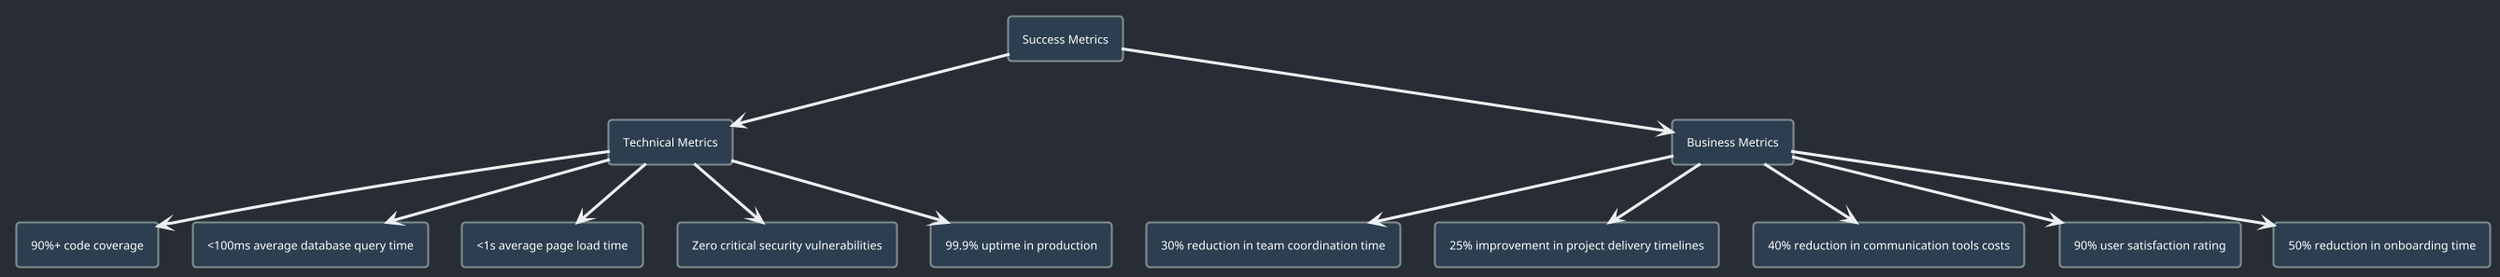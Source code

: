 @startuml Success Metrics (Dark Mode)

' Dark mode theme
!theme cyborg
skinparam backgroundColor #282c34
skinparam ArrowColor #ecf0f1
skinparam shadowing false
skinparam DefaultFontColor #FFFFFF

' Define styles
skinparam rectangle {
    BackgroundColor #2c3e50
    BorderColor #7f8c8d
    FontColor #FFFFFF
}

' Main components
rectangle "Success Metrics" as A

' Main categories
rectangle "Technical Metrics" as B
rectangle "Business Metrics" as C

' Technical metrics
rectangle "90%+ code coverage" as B1
rectangle "<100ms average database query time" as B2
rectangle "<1s average page load time" as B3
rectangle "Zero critical security vulnerabilities" as B4
rectangle "99.9% uptime in production" as B5

' Business metrics
rectangle "30% reduction in team coordination time" as C1
rectangle "25% improvement in project delivery timelines" as C2
rectangle "40% reduction in communication tools costs" as C3
rectangle "90% user satisfaction rating" as C4
rectangle "50% reduction in onboarding time" as C5

' Connections
A -down-> B
A -down-> C

B -down-> B1
B -down-> B2
B -down-> B3
B -down-> B4
B -down-> B5

C -down-> C1
C -down-> C2
C -down-> C3
C -down-> C4
C -down-> C5

@enduml
